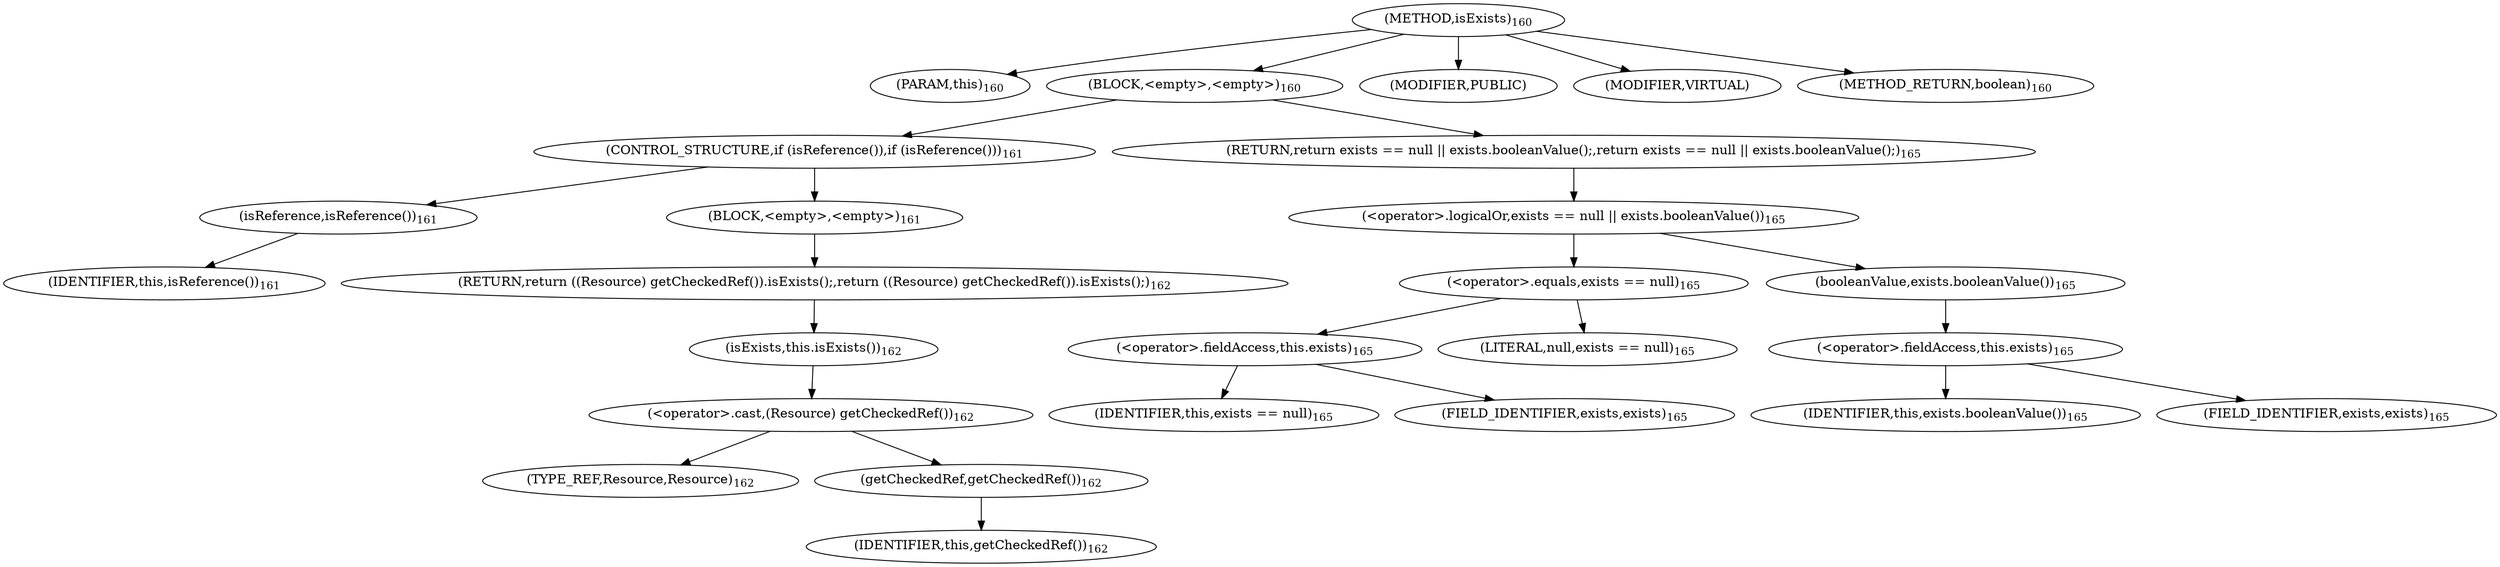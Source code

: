 digraph "isExists" {  
"296" [label = <(METHOD,isExists)<SUB>160</SUB>> ]
"23" [label = <(PARAM,this)<SUB>160</SUB>> ]
"297" [label = <(BLOCK,&lt;empty&gt;,&lt;empty&gt;)<SUB>160</SUB>> ]
"298" [label = <(CONTROL_STRUCTURE,if (isReference()),if (isReference()))<SUB>161</SUB>> ]
"299" [label = <(isReference,isReference())<SUB>161</SUB>> ]
"22" [label = <(IDENTIFIER,this,isReference())<SUB>161</SUB>> ]
"300" [label = <(BLOCK,&lt;empty&gt;,&lt;empty&gt;)<SUB>161</SUB>> ]
"301" [label = <(RETURN,return ((Resource) getCheckedRef()).isExists();,return ((Resource) getCheckedRef()).isExists();)<SUB>162</SUB>> ]
"302" [label = <(isExists,this.isExists())<SUB>162</SUB>> ]
"303" [label = <(&lt;operator&gt;.cast,(Resource) getCheckedRef())<SUB>162</SUB>> ]
"304" [label = <(TYPE_REF,Resource,Resource)<SUB>162</SUB>> ]
"305" [label = <(getCheckedRef,getCheckedRef())<SUB>162</SUB>> ]
"24" [label = <(IDENTIFIER,this,getCheckedRef())<SUB>162</SUB>> ]
"306" [label = <(RETURN,return exists == null || exists.booleanValue();,return exists == null || exists.booleanValue();)<SUB>165</SUB>> ]
"307" [label = <(&lt;operator&gt;.logicalOr,exists == null || exists.booleanValue())<SUB>165</SUB>> ]
"308" [label = <(&lt;operator&gt;.equals,exists == null)<SUB>165</SUB>> ]
"309" [label = <(&lt;operator&gt;.fieldAccess,this.exists)<SUB>165</SUB>> ]
"310" [label = <(IDENTIFIER,this,exists == null)<SUB>165</SUB>> ]
"311" [label = <(FIELD_IDENTIFIER,exists,exists)<SUB>165</SUB>> ]
"312" [label = <(LITERAL,null,exists == null)<SUB>165</SUB>> ]
"313" [label = <(booleanValue,exists.booleanValue())<SUB>165</SUB>> ]
"314" [label = <(&lt;operator&gt;.fieldAccess,this.exists)<SUB>165</SUB>> ]
"315" [label = <(IDENTIFIER,this,exists.booleanValue())<SUB>165</SUB>> ]
"316" [label = <(FIELD_IDENTIFIER,exists,exists)<SUB>165</SUB>> ]
"317" [label = <(MODIFIER,PUBLIC)> ]
"318" [label = <(MODIFIER,VIRTUAL)> ]
"319" [label = <(METHOD_RETURN,boolean)<SUB>160</SUB>> ]
  "296" -> "23" 
  "296" -> "297" 
  "296" -> "317" 
  "296" -> "318" 
  "296" -> "319" 
  "297" -> "298" 
  "297" -> "306" 
  "298" -> "299" 
  "298" -> "300" 
  "299" -> "22" 
  "300" -> "301" 
  "301" -> "302" 
  "302" -> "303" 
  "303" -> "304" 
  "303" -> "305" 
  "305" -> "24" 
  "306" -> "307" 
  "307" -> "308" 
  "307" -> "313" 
  "308" -> "309" 
  "308" -> "312" 
  "309" -> "310" 
  "309" -> "311" 
  "313" -> "314" 
  "314" -> "315" 
  "314" -> "316" 
}
